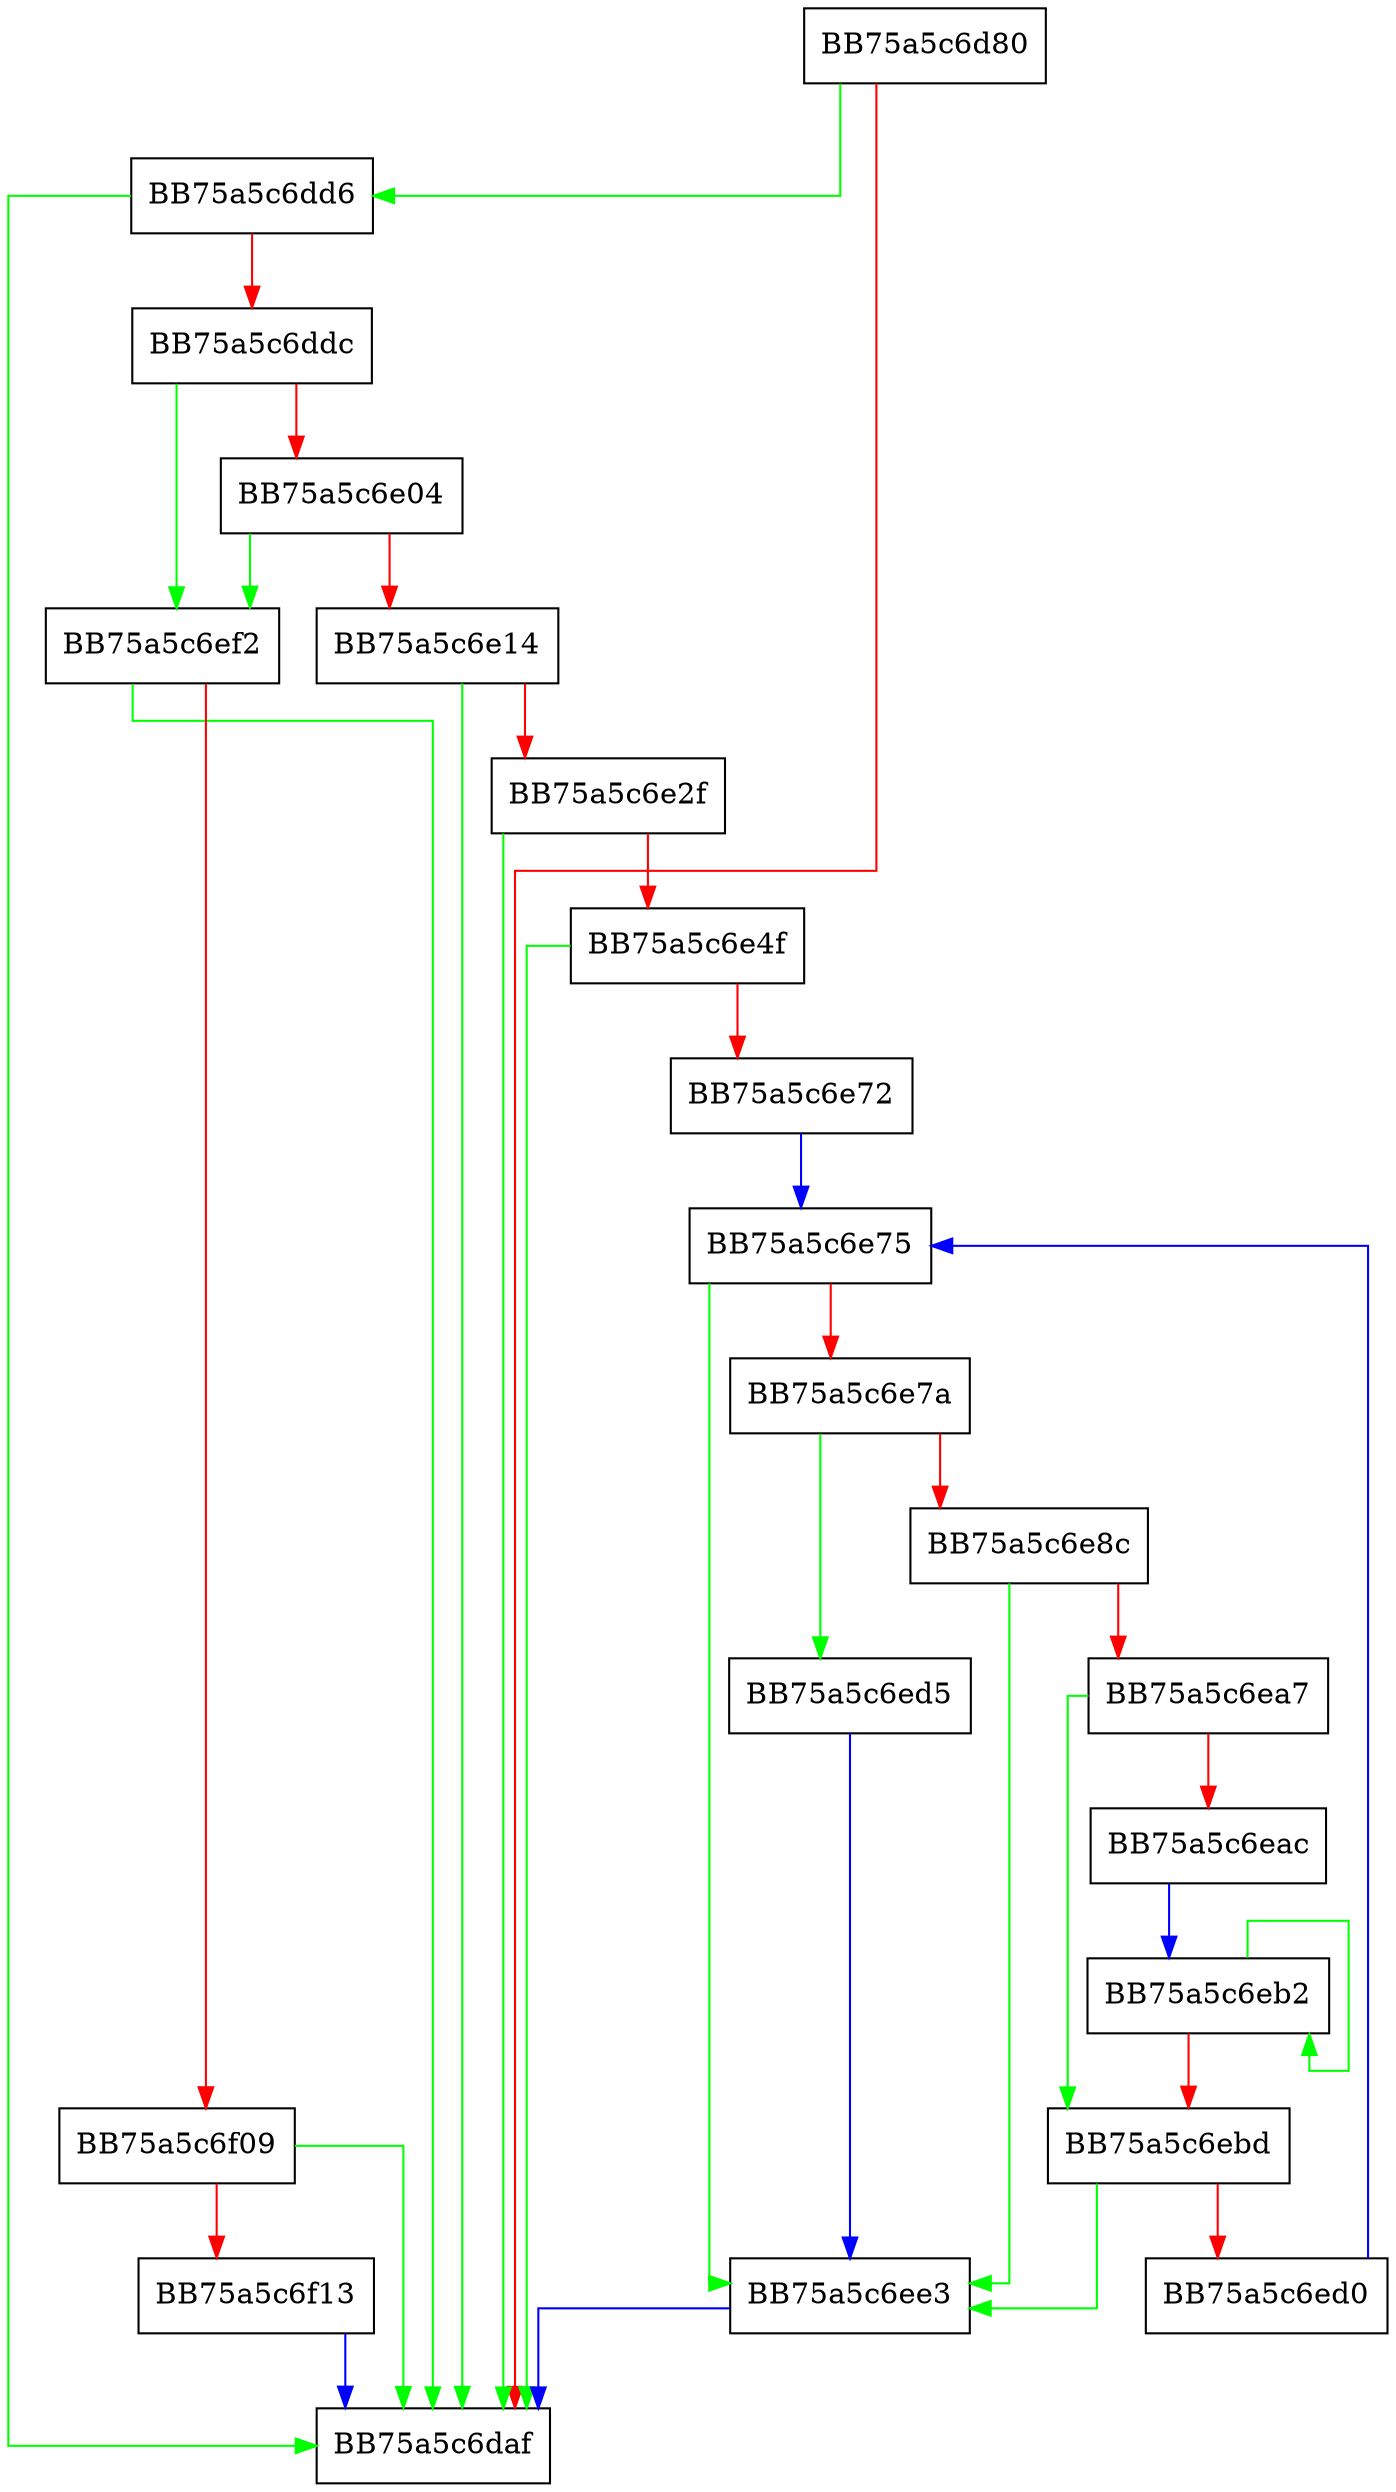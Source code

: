 digraph crypt_ff_ismine {
  node [shape="box"];
  graph [splines=ortho];
  BB75a5c6d80 -> BB75a5c6dd6 [color="green"];
  BB75a5c6d80 -> BB75a5c6daf [color="red"];
  BB75a5c6dd6 -> BB75a5c6daf [color="green"];
  BB75a5c6dd6 -> BB75a5c6ddc [color="red"];
  BB75a5c6ddc -> BB75a5c6ef2 [color="green"];
  BB75a5c6ddc -> BB75a5c6e04 [color="red"];
  BB75a5c6e04 -> BB75a5c6ef2 [color="green"];
  BB75a5c6e04 -> BB75a5c6e14 [color="red"];
  BB75a5c6e14 -> BB75a5c6daf [color="green"];
  BB75a5c6e14 -> BB75a5c6e2f [color="red"];
  BB75a5c6e2f -> BB75a5c6daf [color="green"];
  BB75a5c6e2f -> BB75a5c6e4f [color="red"];
  BB75a5c6e4f -> BB75a5c6daf [color="green"];
  BB75a5c6e4f -> BB75a5c6e72 [color="red"];
  BB75a5c6e72 -> BB75a5c6e75 [color="blue"];
  BB75a5c6e75 -> BB75a5c6ee3 [color="green"];
  BB75a5c6e75 -> BB75a5c6e7a [color="red"];
  BB75a5c6e7a -> BB75a5c6ed5 [color="green"];
  BB75a5c6e7a -> BB75a5c6e8c [color="red"];
  BB75a5c6e8c -> BB75a5c6ee3 [color="green"];
  BB75a5c6e8c -> BB75a5c6ea7 [color="red"];
  BB75a5c6ea7 -> BB75a5c6ebd [color="green"];
  BB75a5c6ea7 -> BB75a5c6eac [color="red"];
  BB75a5c6eac -> BB75a5c6eb2 [color="blue"];
  BB75a5c6eb2 -> BB75a5c6eb2 [color="green"];
  BB75a5c6eb2 -> BB75a5c6ebd [color="red"];
  BB75a5c6ebd -> BB75a5c6ee3 [color="green"];
  BB75a5c6ebd -> BB75a5c6ed0 [color="red"];
  BB75a5c6ed0 -> BB75a5c6e75 [color="blue"];
  BB75a5c6ed5 -> BB75a5c6ee3 [color="blue"];
  BB75a5c6ee3 -> BB75a5c6daf [color="blue"];
  BB75a5c6ef2 -> BB75a5c6daf [color="green"];
  BB75a5c6ef2 -> BB75a5c6f09 [color="red"];
  BB75a5c6f09 -> BB75a5c6daf [color="green"];
  BB75a5c6f09 -> BB75a5c6f13 [color="red"];
  BB75a5c6f13 -> BB75a5c6daf [color="blue"];
}